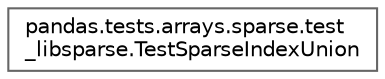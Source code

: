 digraph "Graphical Class Hierarchy"
{
 // LATEX_PDF_SIZE
  bgcolor="transparent";
  edge [fontname=Helvetica,fontsize=10,labelfontname=Helvetica,labelfontsize=10];
  node [fontname=Helvetica,fontsize=10,shape=box,height=0.2,width=0.4];
  rankdir="LR";
  Node0 [id="Node000000",label="pandas.tests.arrays.sparse.test\l_libsparse.TestSparseIndexUnion",height=0.2,width=0.4,color="grey40", fillcolor="white", style="filled",URL="$de/d33/classpandas_1_1tests_1_1arrays_1_1sparse_1_1test__libsparse_1_1TestSparseIndexUnion.html",tooltip=" "];
}
